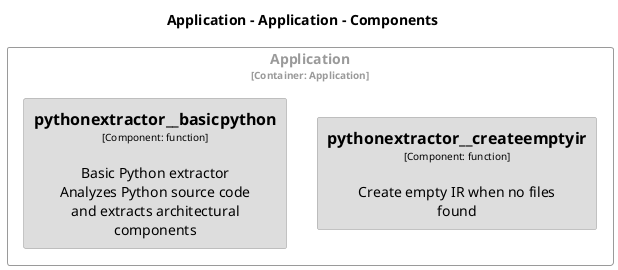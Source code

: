 @startuml
set separator none
title Application - Application - Components

top to bottom direction
skinparam ranksep 60
skinparam nodesep 30

skinparam {
  arrowFontSize 10
  defaultTextAlignment center
  wrapWidth 200
  maxMessageSize 100
}

hide stereotype

skinparam rectangle<<Application.Application.pythonextractor__basicpython>> {
  BackgroundColor #dddddd
  FontColor #000000
  BorderColor #9a9a9a
  shadowing false
}
skinparam rectangle<<Application.Application.pythonextractor__createemptyir>> {
  BackgroundColor #dddddd
  FontColor #000000
  BorderColor #9a9a9a
  shadowing false
}
skinparam rectangle<<Application.Application>> {
  BorderColor #9a9a9a
  FontColor #9a9a9a
  shadowing false
}

rectangle "Application\n<size:10>[Container: Application]</size>" <<Application.Application>> {
  rectangle "==pythonextractor__createemptyir\n<size:10>[Component: function]</size>\n\nCreate empty IR when no files found" <<Application.Application.pythonextractor__createemptyir>> as Application.Application.pythonextractor__createemptyir
  rectangle "==pythonextractor__basicpython\n<size:10>[Component: function]</size>\n\nBasic Python extractor\nAnalyzes Python source code and extracts architectural components" <<Application.Application.pythonextractor__basicpython>> as Application.Application.pythonextractor__basicpython
}

@enduml